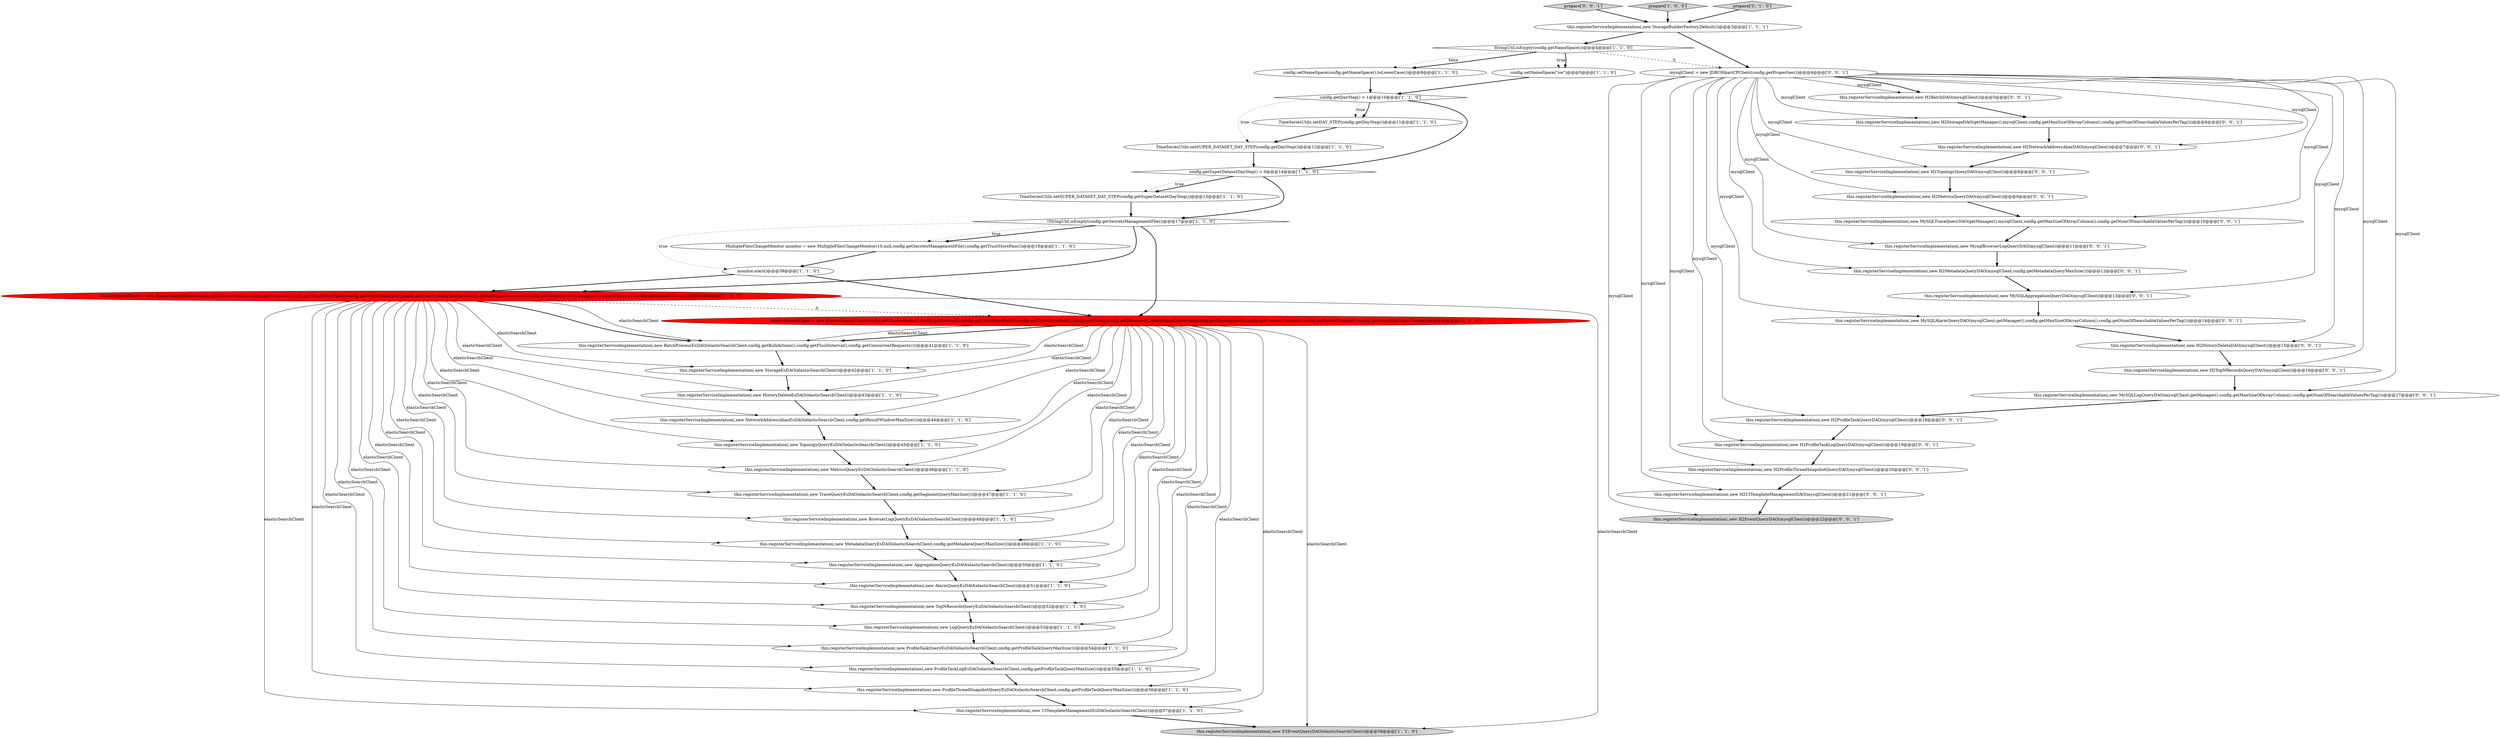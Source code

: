 digraph {
51 [style = filled, label = "this.registerServiceImplementation(,new H2ProfileTaskQueryDAO(mysqlClient))@@@18@@@['0', '0', '1']", fillcolor = white, shape = ellipse image = "AAA0AAABBB3BBB"];
14 [style = filled, label = "this.registerServiceImplementation(,new NetworkAddressAliasEsDAO(elasticSearchClient,config.getResultWindowMaxSize()))@@@44@@@['1', '1', '0']", fillcolor = white, shape = ellipse image = "AAA0AAABBB1BBB"];
35 [style = filled, label = "prepare['0', '0', '1']", fillcolor = lightgray, shape = diamond image = "AAA0AAABBB3BBB"];
11 [style = filled, label = "prepare['1', '0', '0']", fillcolor = lightgray, shape = diamond image = "AAA0AAABBB1BBB"];
6 [style = filled, label = "monitor.start()@@@38@@@['1', '1', '0']", fillcolor = white, shape = ellipse image = "AAA0AAABBB1BBB"];
24 [style = filled, label = "this.registerServiceImplementation(,new TopNRecordsQueryEsDAO(elasticSearchClient))@@@52@@@['1', '1', '0']", fillcolor = white, shape = ellipse image = "AAA0AAABBB1BBB"];
50 [style = filled, label = "this.registerServiceImplementation(,new H2BatchDAO(mysqlClient))@@@5@@@['0', '0', '1']", fillcolor = white, shape = ellipse image = "AAA0AAABBB3BBB"];
3 [style = filled, label = "this.registerServiceImplementation(,new MetricsQueryEsDAO(elasticSearchClient))@@@46@@@['1', '1', '0']", fillcolor = white, shape = ellipse image = "AAA0AAABBB1BBB"];
4 [style = filled, label = "this.registerServiceImplementation(,new UITemplateManagementEsDAO(elasticSearchClient))@@@57@@@['1', '1', '0']", fillcolor = white, shape = ellipse image = "AAA0AAABBB1BBB"];
19 [style = filled, label = "this.registerServiceImplementation(,new ESEventQueryDAO(elasticSearchClient))@@@58@@@['1', '1', '0']", fillcolor = lightgray, shape = ellipse image = "AAA0AAABBB1BBB"];
10 [style = filled, label = "this.registerServiceImplementation(,new AggregationQueryEsDAO(elasticSearchClient))@@@50@@@['1', '1', '0']", fillcolor = white, shape = ellipse image = "AAA0AAABBB1BBB"];
2 [style = filled, label = "this.registerServiceImplementation(,new ProfileTaskLogEsDAO(elasticSearchClient,config.getProfileTaskQueryMaxSize()))@@@55@@@['1', '1', '0']", fillcolor = white, shape = ellipse image = "AAA0AAABBB1BBB"];
28 [style = filled, label = "this.registerServiceImplementation(,new ProfileTaskQueryEsDAO(elasticSearchClient,config.getProfileTaskQueryMaxSize()))@@@54@@@['1', '1', '0']", fillcolor = white, shape = ellipse image = "AAA0AAABBB1BBB"];
15 [style = filled, label = "config.setNameSpace(config.getNameSpace().toLowerCase())@@@8@@@['1', '1', '0']", fillcolor = white, shape = ellipse image = "AAA0AAABBB1BBB"];
1 [style = filled, label = "this.registerServiceImplementation(,new StorageEsDAO(elasticSearchClient))@@@42@@@['1', '1', '0']", fillcolor = white, shape = ellipse image = "AAA0AAABBB1BBB"];
45 [style = filled, label = "this.registerServiceImplementation(,new H2HistoryDeleteDAO(mysqlClient))@@@15@@@['0', '0', '1']", fillcolor = white, shape = ellipse image = "AAA0AAABBB3BBB"];
16 [style = filled, label = "this.registerServiceImplementation(,new TraceQueryEsDAO(elasticSearchClient,config.getSegmentQueryMaxSize()))@@@47@@@['1', '1', '0']", fillcolor = white, shape = ellipse image = "AAA0AAABBB1BBB"];
12 [style = filled, label = "this.registerServiceImplementation(,new HistoryDeleteEsDAO(elasticSearchClient))@@@43@@@['1', '1', '0']", fillcolor = white, shape = ellipse image = "AAA0AAABBB1BBB"];
31 [style = filled, label = "this.registerServiceImplementation(,new LogQueryEsDAO(elasticSearchClient))@@@53@@@['1', '1', '0']", fillcolor = white, shape = ellipse image = "AAA0AAABBB1BBB"];
17 [style = filled, label = "TimeSeriesUtils.setSUPER_DATASET_DAY_STEP(config.getSuperDatasetDayStep())@@@15@@@['1', '1', '0']", fillcolor = white, shape = ellipse image = "AAA0AAABBB1BBB"];
32 [style = filled, label = "elasticSearchClient = new ElasticSearchClient(config.getClusterNodes(),config.getProtocol(),config.getTrustStorePath(),config.getTrustStorePass(),config.getUser(),config.getPassword(),indexNameConverter(config.getNameSpace()),config.getConnectTimeout(),config.getSocketTimeout(),config.getNumHttpClientThread())@@@40@@@['0', '1', '0']", fillcolor = red, shape = ellipse image = "AAA1AAABBB2BBB"];
40 [style = filled, label = "this.registerServiceImplementation(,new MysqlBrowserLogQueryDAO(mysqlClient))@@@11@@@['0', '0', '1']", fillcolor = white, shape = ellipse image = "AAA0AAABBB3BBB"];
9 [style = filled, label = "this.registerServiceImplementation(,new TopologyQueryEsDAO(elasticSearchClient))@@@45@@@['1', '1', '0']", fillcolor = white, shape = ellipse image = "AAA0AAABBB1BBB"];
23 [style = filled, label = "this.registerServiceImplementation(,new AlarmQueryEsDAO(elasticSearchClient))@@@51@@@['1', '1', '0']", fillcolor = white, shape = ellipse image = "AAA0AAABBB1BBB"];
48 [style = filled, label = "this.registerServiceImplementation(,new MySQLTraceQueryDAO(getManager(),mysqlClient,config.getMaxSizeOfArrayColumn(),config.getNumOfSearchableValuesPerTag()))@@@10@@@['0', '0', '1']", fillcolor = white, shape = ellipse image = "AAA0AAABBB3BBB"];
46 [style = filled, label = "this.registerServiceImplementation(,new H2StorageDAO(getManager(),mysqlClient,config.getMaxSizeOfArrayColumn(),config.getNumOfSearchableValuesPerTag()))@@@6@@@['0', '0', '1']", fillcolor = white, shape = ellipse image = "AAA0AAABBB3BBB"];
53 [style = filled, label = "this.registerServiceImplementation(,new MySQLLogQueryDAO(mysqlClient,getManager(),config.getMaxSizeOfArrayColumn(),config.getNumOfSearchableValuesPerTag()))@@@17@@@['0', '0', '1']", fillcolor = white, shape = ellipse image = "AAA0AAABBB3BBB"];
39 [style = filled, label = "this.registerServiceImplementation(,new H2ProfileTaskLogQueryDAO(mysqlClient))@@@19@@@['0', '0', '1']", fillcolor = white, shape = ellipse image = "AAA0AAABBB3BBB"];
25 [style = filled, label = "this.registerServiceImplementation(,new MetadataQueryEsDAO(elasticSearchClient,config.getMetadataQueryMaxSize()))@@@49@@@['1', '1', '0']", fillcolor = white, shape = ellipse image = "AAA0AAABBB1BBB"];
43 [style = filled, label = "mysqlClient = new JDBCHikariCPClient(config.getProperties())@@@4@@@['0', '0', '1']", fillcolor = white, shape = ellipse image = "AAA0AAABBB3BBB"];
20 [style = filled, label = "this.registerServiceImplementation(,new BrowserLogQueryEsDAO(elasticSearchClient))@@@48@@@['1', '1', '0']", fillcolor = white, shape = ellipse image = "AAA0AAABBB1BBB"];
21 [style = filled, label = "config.getDayStep() > 1@@@10@@@['1', '1', '0']", fillcolor = white, shape = diamond image = "AAA0AAABBB1BBB"];
52 [style = filled, label = "this.registerServiceImplementation(,new MySQLAlarmQueryDAO(mysqlClient,getManager(),config.getMaxSizeOfArrayColumn(),config.getNumOfSearchableValuesPerTag()))@@@14@@@['0', '0', '1']", fillcolor = white, shape = ellipse image = "AAA0AAABBB3BBB"];
47 [style = filled, label = "this.registerServiceImplementation(,new MySQLAggregationQueryDAO(mysqlClient))@@@13@@@['0', '0', '1']", fillcolor = white, shape = ellipse image = "AAA0AAABBB3BBB"];
44 [style = filled, label = "this.registerServiceImplementation(,new H2TopologyQueryDAO(mysqlClient))@@@8@@@['0', '0', '1']", fillcolor = white, shape = ellipse image = "AAA0AAABBB3BBB"];
38 [style = filled, label = "this.registerServiceImplementation(,new H2MetricsQueryDAO(mysqlClient))@@@9@@@['0', '0', '1']", fillcolor = white, shape = ellipse image = "AAA0AAABBB3BBB"];
42 [style = filled, label = "this.registerServiceImplementation(,new H2UITemplateManagementDAO(mysqlClient))@@@21@@@['0', '0', '1']", fillcolor = white, shape = ellipse image = "AAA0AAABBB3BBB"];
18 [style = filled, label = "this.registerServiceImplementation(,new ProfileThreadSnapshotQueryEsDAO(elasticSearchClient,config.getProfileTaskQueryMaxSize()))@@@56@@@['1', '1', '0']", fillcolor = white, shape = ellipse image = "AAA0AAABBB1BBB"];
22 [style = filled, label = "config.getSuperDatasetDayStep() > 0@@@14@@@['1', '1', '0']", fillcolor = white, shape = diamond image = "AAA0AAABBB1BBB"];
49 [style = filled, label = "this.registerServiceImplementation(,new H2EventQueryDAO(mysqlClient))@@@22@@@['0', '0', '1']", fillcolor = lightgray, shape = ellipse image = "AAA0AAABBB3BBB"];
41 [style = filled, label = "this.registerServiceImplementation(,new H2ProfileThreadSnapshotQueryDAO(mysqlClient))@@@20@@@['0', '0', '1']", fillcolor = white, shape = ellipse image = "AAA0AAABBB3BBB"];
33 [style = filled, label = "prepare['0', '1', '0']", fillcolor = lightgray, shape = diamond image = "AAA0AAABBB2BBB"];
29 [style = filled, label = "MultipleFilesChangeMonitor monitor = new MultipleFilesChangeMonitor(10,null,config.getSecretsManagementFile(),config.getTrustStorePass())@@@18@@@['1', '1', '0']", fillcolor = white, shape = ellipse image = "AAA0AAABBB1BBB"];
0 [style = filled, label = "StringUtil.isEmpty(config.getNameSpace())@@@4@@@['1', '1', '0']", fillcolor = white, shape = diamond image = "AAA0AAABBB1BBB"];
13 [style = filled, label = "TimeSeriesUtils.setDAY_STEP(config.getDayStep())@@@11@@@['1', '1', '0']", fillcolor = white, shape = ellipse image = "AAA0AAABBB1BBB"];
8 [style = filled, label = "this.registerServiceImplementation(,new StorageBuilderFactory.Default())@@@3@@@['1', '1', '1']", fillcolor = white, shape = ellipse image = "AAA0AAABBB1BBB"];
26 [style = filled, label = "TimeSeriesUtils.setSUPER_DATASET_DAY_STEP(config.getDayStep())@@@12@@@['1', '1', '0']", fillcolor = white, shape = ellipse image = "AAA0AAABBB1BBB"];
30 [style = filled, label = "this.registerServiceImplementation(,new BatchProcessEsDAO(elasticSearchClient,config.getBulkActions(),config.getFlushInterval(),config.getConcurrentRequests()))@@@41@@@['1', '1', '0']", fillcolor = white, shape = ellipse image = "AAA0AAABBB1BBB"];
37 [style = filled, label = "this.registerServiceImplementation(,new H2NetworkAddressAliasDAO(mysqlClient))@@@7@@@['0', '0', '1']", fillcolor = white, shape = ellipse image = "AAA0AAABBB3BBB"];
36 [style = filled, label = "this.registerServiceImplementation(,new H2MetadataQueryDAO(mysqlClient,config.getMetadataQueryMaxSize()))@@@12@@@['0', '0', '1']", fillcolor = white, shape = ellipse image = "AAA0AAABBB3BBB"];
7 [style = filled, label = "!StringUtil.isEmpty(config.getSecretsManagementFile())@@@17@@@['1', '1', '0']", fillcolor = white, shape = diamond image = "AAA0AAABBB1BBB"];
5 [style = filled, label = "config.setNameSpace(\"sw\")@@@5@@@['1', '1', '0']", fillcolor = white, shape = ellipse image = "AAA0AAABBB1BBB"];
27 [style = filled, label = "elasticSearchClient = new ElasticSearchClient(config.getClusterNodes(),config.getProtocol(),config.getTrustStorePath(),config.getTrustStorePass(),config.getUser(),config.getPassword(),indexNameConverters(config.getNameSpace()),config.getConnectTimeout(),config.getSocketTimeout())@@@40@@@['1', '0', '0']", fillcolor = red, shape = ellipse image = "AAA1AAABBB1BBB"];
34 [style = filled, label = "this.registerServiceImplementation(,new H2TopNRecordsQueryDAO(mysqlClient))@@@16@@@['0', '0', '1']", fillcolor = white, shape = ellipse image = "AAA0AAABBB3BBB"];
7->32 [style = bold, label=""];
0->5 [style = dotted, label="true"];
27->16 [style = solid, label="elasticSearchClient"];
15->21 [style = bold, label=""];
27->3 [style = solid, label="elasticSearchClient"];
43->53 [style = solid, label="mysqlClient"];
43->49 [style = solid, label="mysqlClient"];
3->16 [style = bold, label=""];
27->30 [style = solid, label="elasticSearchClient"];
43->36 [style = solid, label="mysqlClient"];
27->4 [style = solid, label="elasticSearchClient"];
0->15 [style = bold, label=""];
32->24 [style = solid, label="elasticSearchClient"];
26->22 [style = bold, label=""];
32->14 [style = solid, label="elasticSearchClient"];
8->0 [style = bold, label=""];
29->6 [style = bold, label=""];
0->15 [style = dotted, label="false"];
21->26 [style = dotted, label="true"];
27->23 [style = solid, label="elasticSearchClient"];
51->39 [style = bold, label=""];
35->8 [style = bold, label=""];
1->12 [style = bold, label=""];
32->4 [style = solid, label="elasticSearchClient"];
43->37 [style = solid, label="mysqlClient"];
14->9 [style = bold, label=""];
25->10 [style = bold, label=""];
41->42 [style = bold, label=""];
27->9 [style = solid, label="elasticSearchClient"];
27->28 [style = solid, label="elasticSearchClient"];
21->13 [style = bold, label=""];
27->10 [style = solid, label="elasticSearchClient"];
7->29 [style = bold, label=""];
34->53 [style = bold, label=""];
6->32 [style = bold, label=""];
32->16 [style = solid, label="elasticSearchClient"];
43->47 [style = solid, label="mysqlClient"];
27->31 [style = solid, label="elasticSearchClient"];
7->6 [style = dotted, label="true"];
27->30 [style = bold, label=""];
32->25 [style = solid, label="elasticSearchClient"];
4->19 [style = bold, label=""];
52->45 [style = bold, label=""];
2->18 [style = bold, label=""];
32->12 [style = solid, label="elasticSearchClient"];
43->38 [style = solid, label="mysqlClient"];
20->25 [style = bold, label=""];
46->37 [style = bold, label=""];
22->7 [style = bold, label=""];
44->38 [style = bold, label=""];
7->29 [style = dotted, label="true"];
5->21 [style = bold, label=""];
32->9 [style = solid, label="elasticSearchClient"];
18->4 [style = bold, label=""];
21->22 [style = bold, label=""];
43->45 [style = solid, label="mysqlClient"];
12->14 [style = bold, label=""];
32->28 [style = solid, label="elasticSearchClient"];
22->17 [style = bold, label=""];
11->8 [style = bold, label=""];
39->41 [style = bold, label=""];
21->13 [style = dotted, label="true"];
32->1 [style = solid, label="elasticSearchClient"];
32->23 [style = solid, label="elasticSearchClient"];
31->28 [style = bold, label=""];
16->20 [style = bold, label=""];
33->8 [style = bold, label=""];
32->10 [style = solid, label="elasticSearchClient"];
43->34 [style = solid, label="mysqlClient"];
43->52 [style = solid, label="mysqlClient"];
32->2 [style = solid, label="elasticSearchClient"];
27->24 [style = solid, label="elasticSearchClient"];
27->25 [style = solid, label="elasticSearchClient"];
0->43 [style = dashed, label="0"];
43->40 [style = solid, label="mysqlClient"];
38->48 [style = bold, label=""];
32->30 [style = bold, label=""];
43->41 [style = solid, label="mysqlClient"];
27->12 [style = solid, label="elasticSearchClient"];
43->44 [style = solid, label="mysqlClient"];
43->46 [style = solid, label="mysqlClient"];
6->27 [style = bold, label=""];
32->20 [style = solid, label="elasticSearchClient"];
24->31 [style = bold, label=""];
40->36 [style = bold, label=""];
13->26 [style = bold, label=""];
10->23 [style = bold, label=""];
27->32 [style = dashed, label="0"];
37->44 [style = bold, label=""];
9->3 [style = bold, label=""];
43->50 [style = solid, label="mysqlClient"];
27->19 [style = solid, label="elasticSearchClient"];
47->52 [style = bold, label=""];
0->5 [style = bold, label=""];
43->51 [style = solid, label="mysqlClient"];
36->47 [style = bold, label=""];
43->50 [style = bold, label=""];
30->1 [style = bold, label=""];
53->51 [style = bold, label=""];
43->48 [style = solid, label="mysqlClient"];
27->14 [style = solid, label="elasticSearchClient"];
50->46 [style = bold, label=""];
8->43 [style = bold, label=""];
27->1 [style = solid, label="elasticSearchClient"];
43->39 [style = solid, label="mysqlClient"];
48->40 [style = bold, label=""];
32->18 [style = solid, label="elasticSearchClient"];
32->3 [style = solid, label="elasticSearchClient"];
27->18 [style = solid, label="elasticSearchClient"];
17->7 [style = bold, label=""];
28->2 [style = bold, label=""];
23->24 [style = bold, label=""];
27->2 [style = solid, label="elasticSearchClient"];
32->31 [style = solid, label="elasticSearchClient"];
7->27 [style = bold, label=""];
27->20 [style = solid, label="elasticSearchClient"];
42->49 [style = bold, label=""];
22->17 [style = dotted, label="true"];
45->34 [style = bold, label=""];
32->19 [style = solid, label="elasticSearchClient"];
32->30 [style = solid, label="elasticSearchClient"];
43->42 [style = solid, label="mysqlClient"];
}
